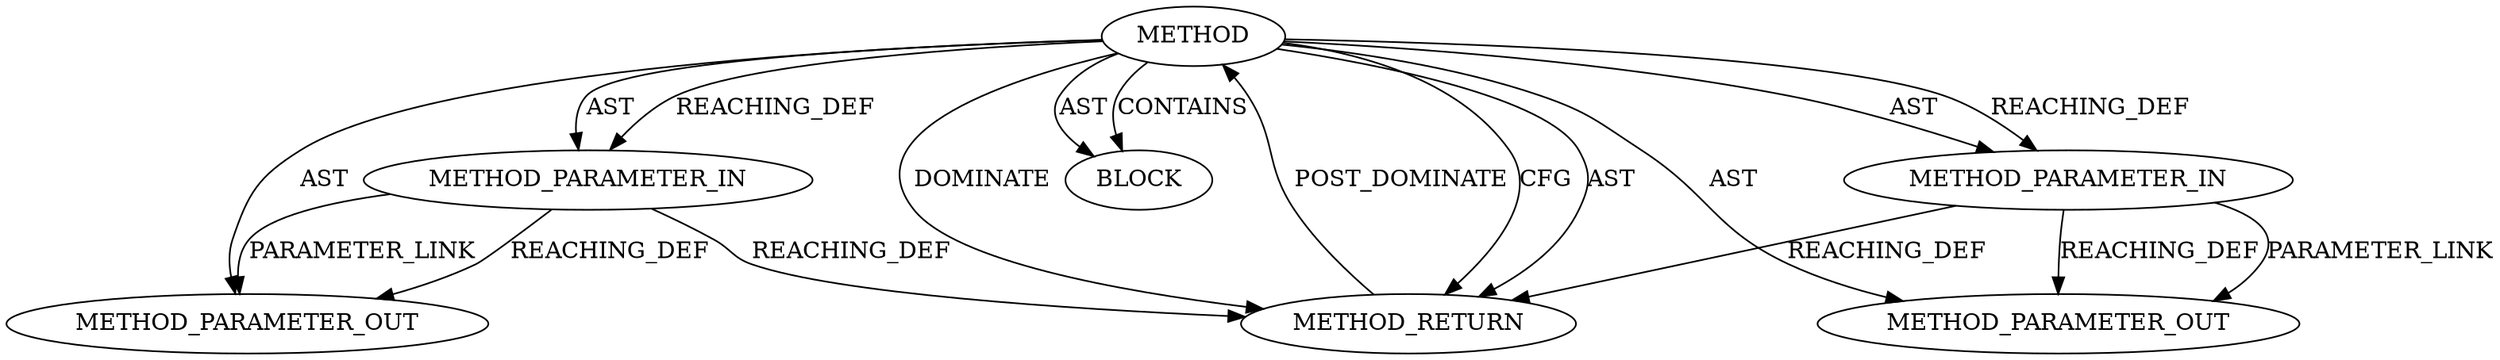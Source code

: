 digraph {
  22083 [label=METHOD_PARAMETER_OUT ORDER=1 CODE="p1" IS_VARIADIC=false TYPE_FULL_NAME="ANY" EVALUATION_STRATEGY="BY_VALUE" INDEX=1 NAME="p1"]
  20180 [label=METHOD_PARAMETER_IN ORDER=2 CODE="p2" IS_VARIADIC=false TYPE_FULL_NAME="ANY" EVALUATION_STRATEGY="BY_VALUE" INDEX=2 NAME="p2"]
  22084 [label=METHOD_PARAMETER_OUT ORDER=2 CODE="p2" IS_VARIADIC=false TYPE_FULL_NAME="ANY" EVALUATION_STRATEGY="BY_VALUE" INDEX=2 NAME="p2"]
  20181 [label=BLOCK ORDER=1 ARGUMENT_INDEX=1 CODE="<empty>" TYPE_FULL_NAME="ANY"]
  20178 [label=METHOD AST_PARENT_TYPE="NAMESPACE_BLOCK" AST_PARENT_FULL_NAME="<global>" ORDER=0 CODE="<empty>" FULL_NAME="skb_copy_header" IS_EXTERNAL=true FILENAME="<empty>" SIGNATURE="" NAME="skb_copy_header"]
  20182 [label=METHOD_RETURN ORDER=2 CODE="RET" TYPE_FULL_NAME="ANY" EVALUATION_STRATEGY="BY_VALUE"]
  20179 [label=METHOD_PARAMETER_IN ORDER=1 CODE="p1" IS_VARIADIC=false TYPE_FULL_NAME="ANY" EVALUATION_STRATEGY="BY_VALUE" INDEX=1 NAME="p1"]
  20179 -> 22083 [label=REACHING_DEF VARIABLE="p1"]
  20178 -> 22083 [label=AST ]
  20178 -> 20181 [label=CONTAINS ]
  20179 -> 22083 [label=PARAMETER_LINK ]
  20179 -> 20182 [label=REACHING_DEF VARIABLE="p1"]
  20178 -> 20180 [label=REACHING_DEF VARIABLE=""]
  20180 -> 22084 [label=PARAMETER_LINK ]
  20182 -> 20178 [label=POST_DOMINATE ]
  20178 -> 20179 [label=AST ]
  20178 -> 20182 [label=DOMINATE ]
  20178 -> 22084 [label=AST ]
  20180 -> 20182 [label=REACHING_DEF VARIABLE="p2"]
  20178 -> 20179 [label=REACHING_DEF VARIABLE=""]
  20178 -> 20180 [label=AST ]
  20178 -> 20182 [label=CFG ]
  20178 -> 20182 [label=AST ]
  20180 -> 22084 [label=REACHING_DEF VARIABLE="p2"]
  20178 -> 20181 [label=AST ]
}

